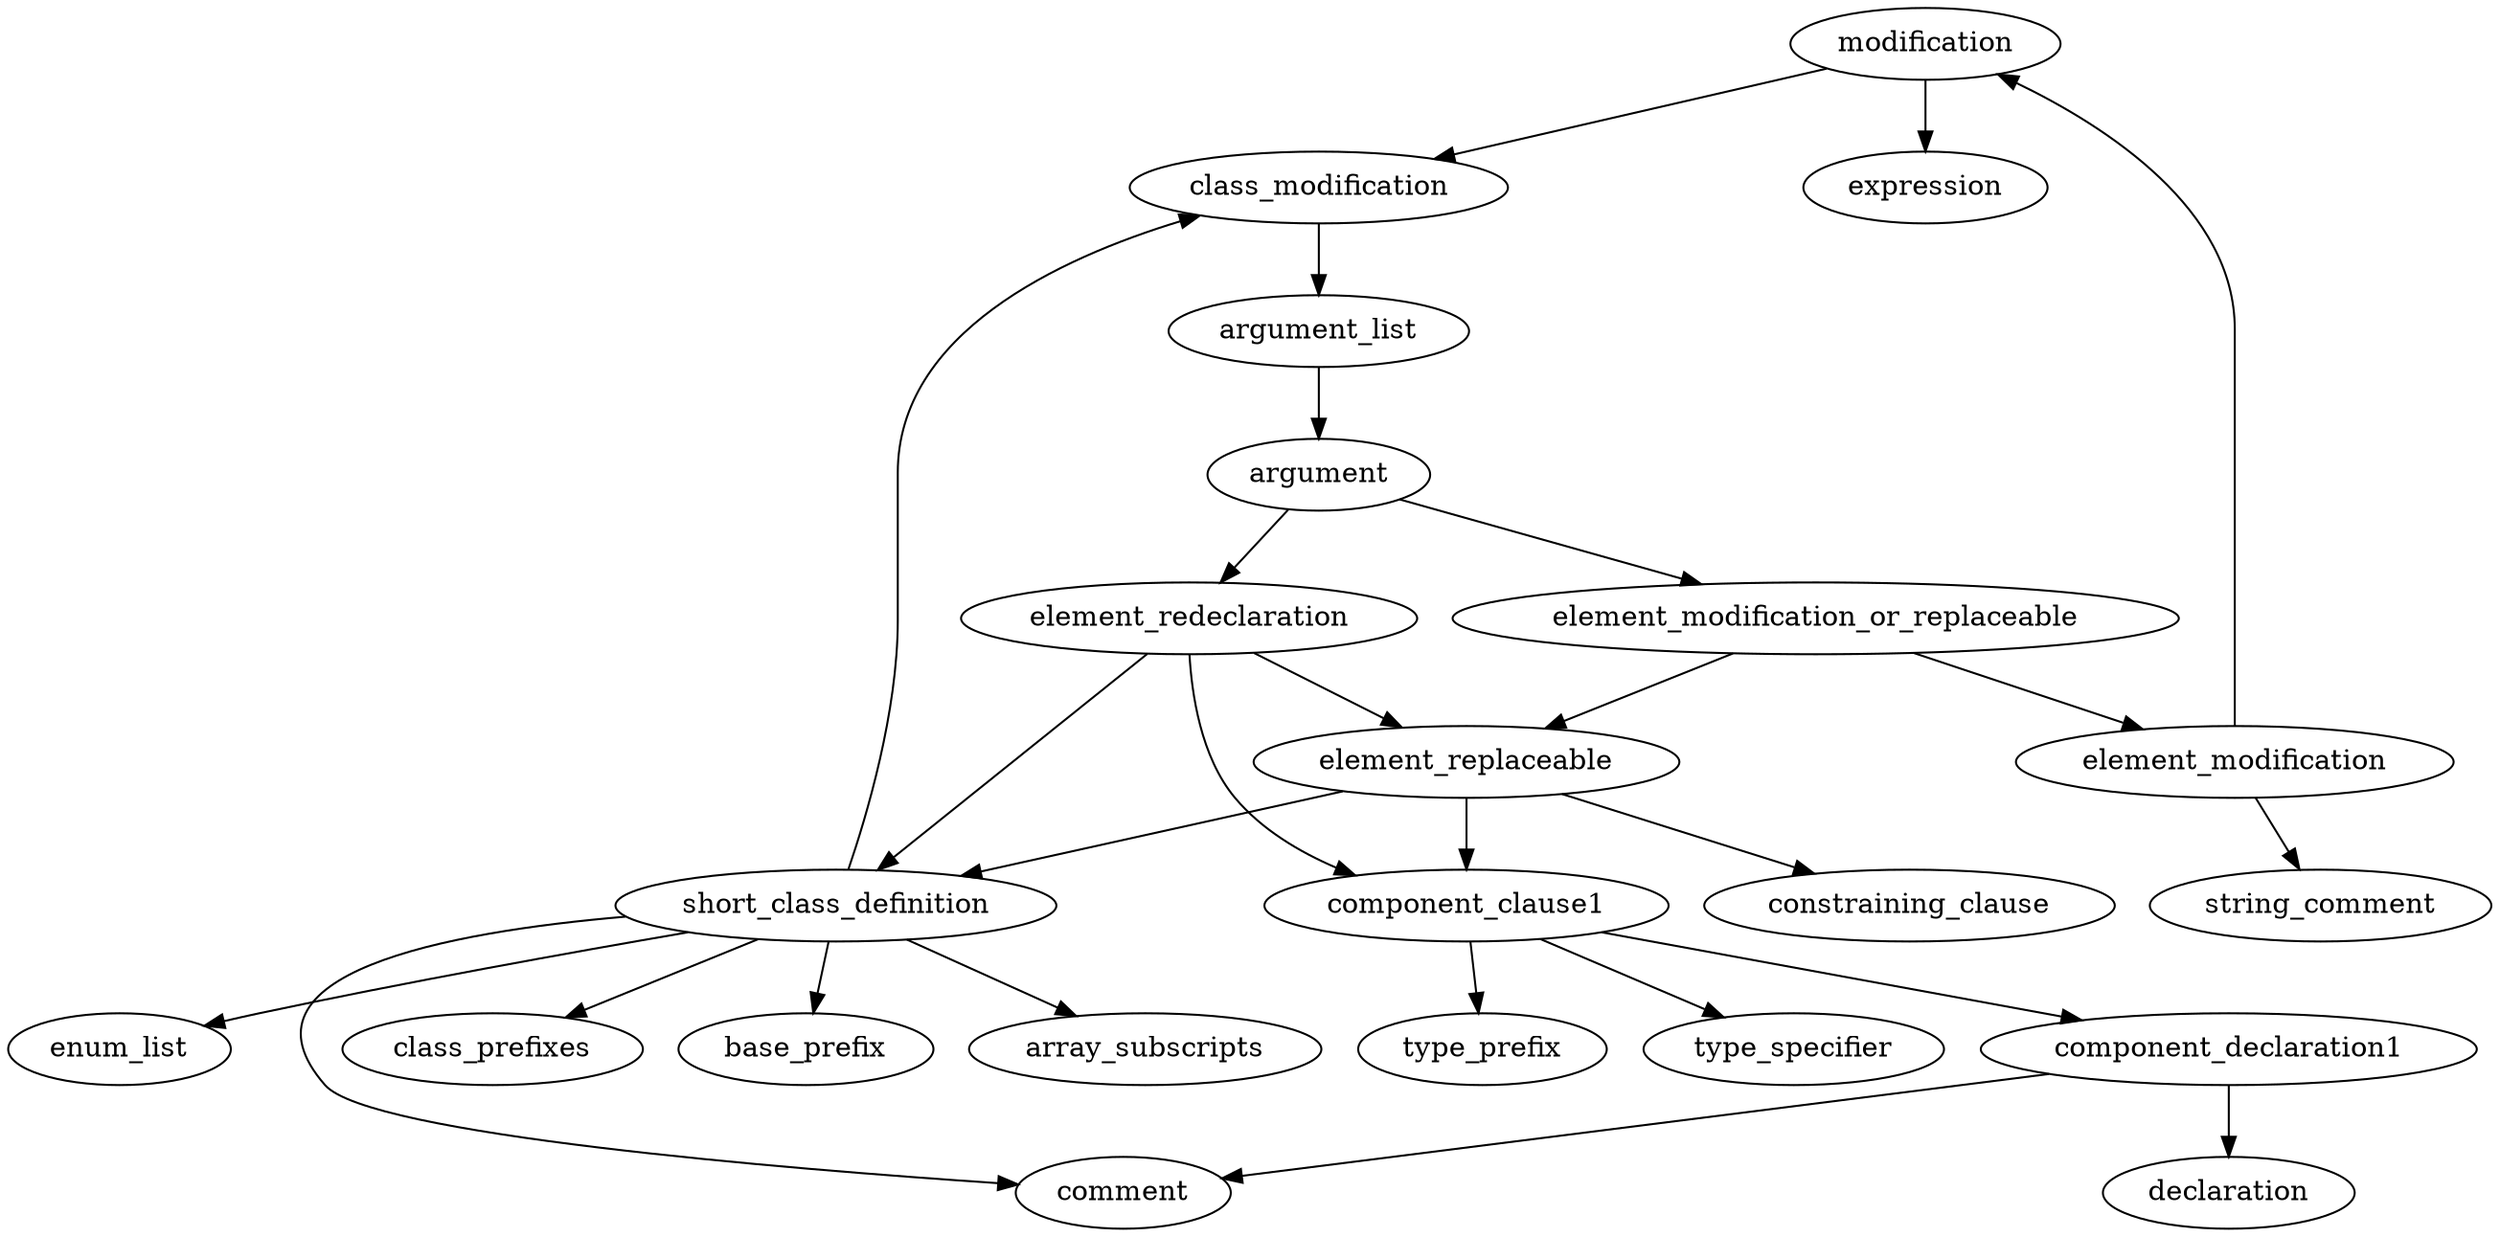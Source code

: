 digraph modification {
    "modification" -> "class_modification"
    "modification" -> "expression"
    "class_modification" -> "argument_list"
    "argument_list" -> "argument"
    "argument" -> "element_modification_or_replaceable"
    "argument" -> "element_redeclaration"
    "element_modification_or_replaceable" -> "element_modification"
    "element_modification_or_replaceable" -> "element_replaceable"
    "element_modification" -> "modification"
    "element_modification" -> "string_comment"
    "element_redeclaration" -> "short_class_definition"
    "element_redeclaration" -> "component_clause1"
    "element_redeclaration" -> "element_replaceable"
    "element_replaceable" -> "short_class_definition"
    "element_replaceable" -> "component_clause1"
    "element_replaceable" -> "constraining_clause"
    "component_clause1" -> "type_prefix"
    "component_clause1" -> "type_specifier"
    "component_clause1" -> "component_declaration1"
    "component_declaration1" -> "declaration"
    "component_declaration1" -> "comment"
    "short_class_definition" -> "class_prefixes"
    "short_class_definition" -> "base_prefix"
    "short_class_definition" -> "array_subscripts"
    "short_class_definition" -> "class_modification"
    "short_class_definition" -> "comment"
    "short_class_definition" -> "enum_list"
}
